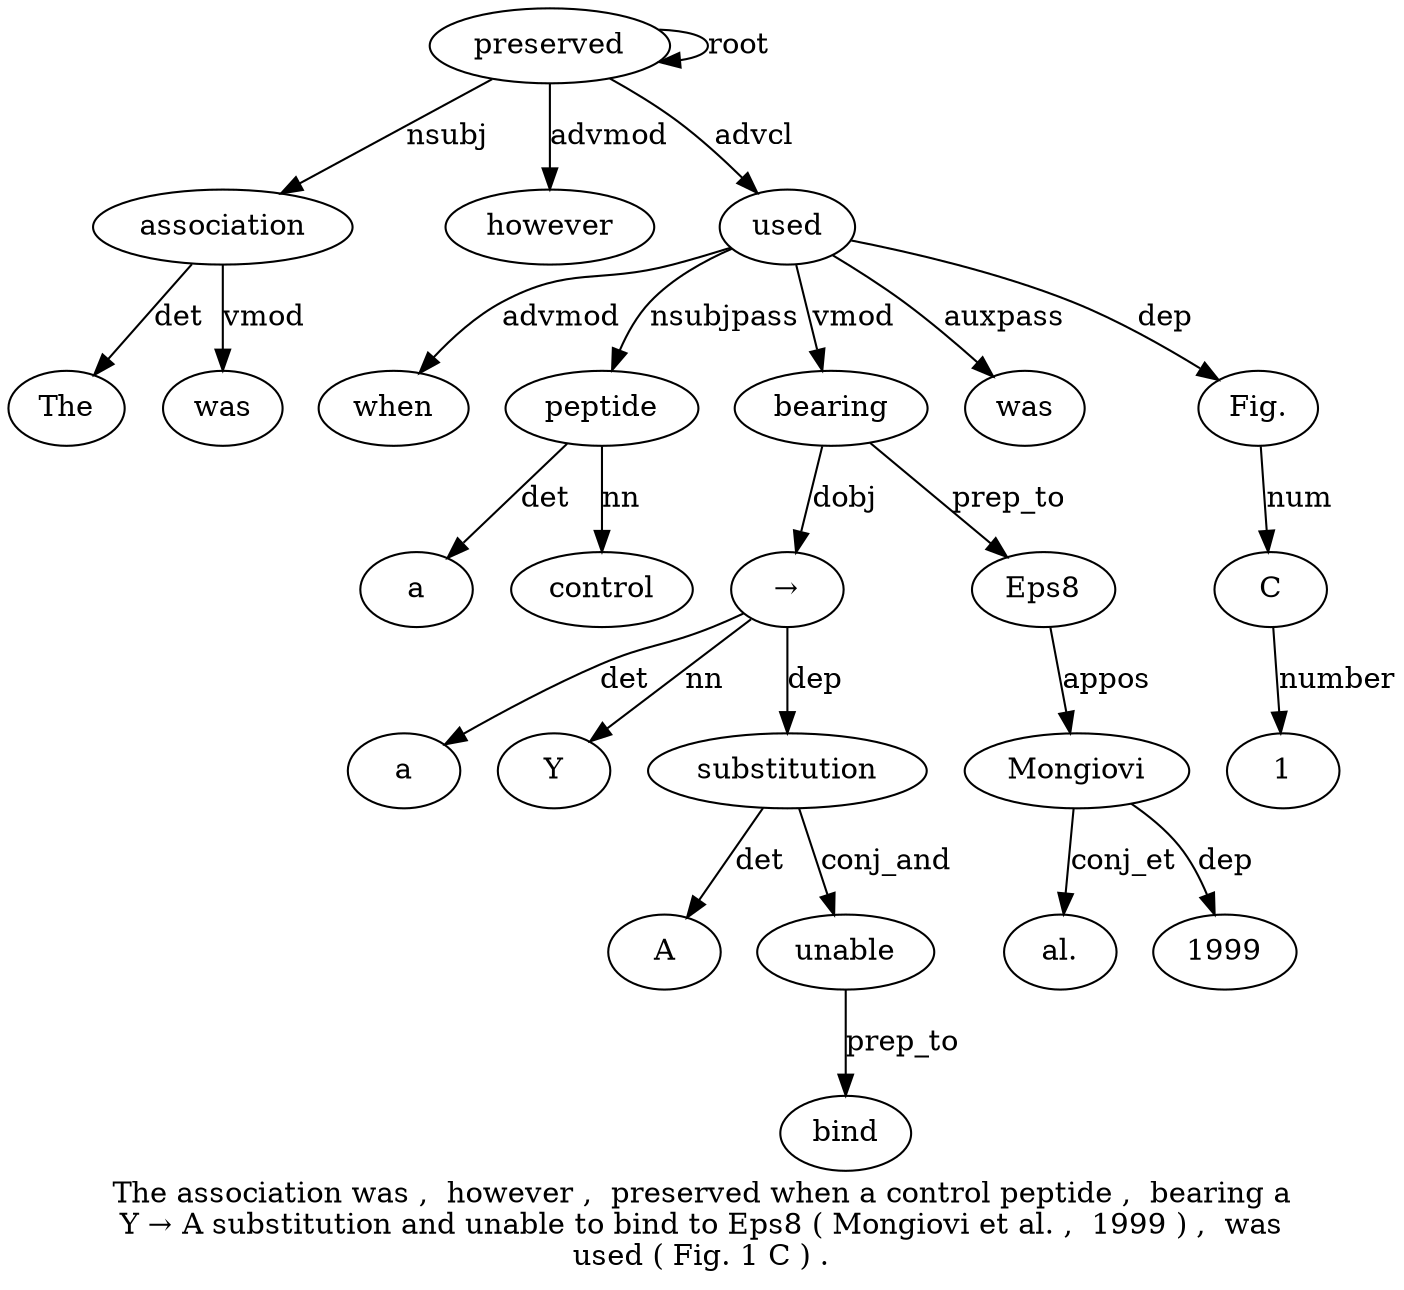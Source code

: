 digraph "The association was ,  however ,  preserved when a control peptide ,  bearing a Y → A substitution and unable to bind to Eps8 ( Mongiovi et al. ,  1999 ) ,  was used ( Fig. 1 C ) ." {
label="The association was ,  however ,  preserved when a control peptide ,  bearing a
Y → A substitution and unable to bind to Eps8 ( Mongiovi et al. ,  1999 ) ,  was
used ( Fig. 1 C ) .";
association2 [style=filled, fillcolor=white, label=association];
The1 [style=filled, fillcolor=white, label=The];
association2 -> The1  [label=det];
preserved7 [style=filled, fillcolor=white, label=preserved];
preserved7 -> association2  [label=nsubj];
was3 [style=filled, fillcolor=white, label=was];
association2 -> was3  [label=vmod];
however5 [style=filled, fillcolor=white, label=however];
preserved7 -> however5  [label=advmod];
preserved7 -> preserved7  [label=root];
used34 [style=filled, fillcolor=white, label=used];
when8 [style=filled, fillcolor=white, label=when];
used34 -> when8  [label=advmod];
peptide11 [style=filled, fillcolor=white, label=peptide];
a9 [style=filled, fillcolor=white, label=a];
peptide11 -> a9  [label=det];
control10 [style=filled, fillcolor=white, label=control];
peptide11 -> control10  [label=nn];
used34 -> peptide11  [label=nsubjpass];
bearing13 [style=filled, fillcolor=white, label=bearing];
used34 -> bearing13  [label=vmod];
"→16" [style=filled, fillcolor=white, label="→"];
a14 [style=filled, fillcolor=white, label=a];
"→16" -> a14  [label=det];
Y15 [style=filled, fillcolor=white, label=Y];
"→16" -> Y15  [label=nn];
bearing13 -> "→16"  [label=dobj];
substitution18 [style=filled, fillcolor=white, label=substitution];
A17 [style=filled, fillcolor=white, label=A];
substitution18 -> A17  [label=det];
"→16" -> substitution18  [label=dep];
unable20 [style=filled, fillcolor=white, label=unable];
substitution18 -> unable20  [label=conj_and];
bind22 [style=filled, fillcolor=white, label=bind];
unable20 -> bind22  [label=prep_to];
Eps824 [style=filled, fillcolor=white, label=Eps8];
bearing13 -> Eps824  [label=prep_to];
Mongiovi26 [style=filled, fillcolor=white, label=Mongiovi];
Eps824 -> Mongiovi26  [label=appos];
"al.28" [style=filled, fillcolor=white, label="al."];
Mongiovi26 -> "al.28"  [label=conj_et];
199930 [style=filled, fillcolor=white, label=1999];
Mongiovi26 -> 199930  [label=dep];
was33 [style=filled, fillcolor=white, label=was];
used34 -> was33  [label=auxpass];
preserved7 -> used34  [label=advcl];
"Fig.36" [style=filled, fillcolor=white, label="Fig."];
used34 -> "Fig.36"  [label=dep];
C38 [style=filled, fillcolor=white, label=C];
137 [style=filled, fillcolor=white, label=1];
C38 -> 137  [label=number];
"Fig.36" -> C38  [label=num];
}
